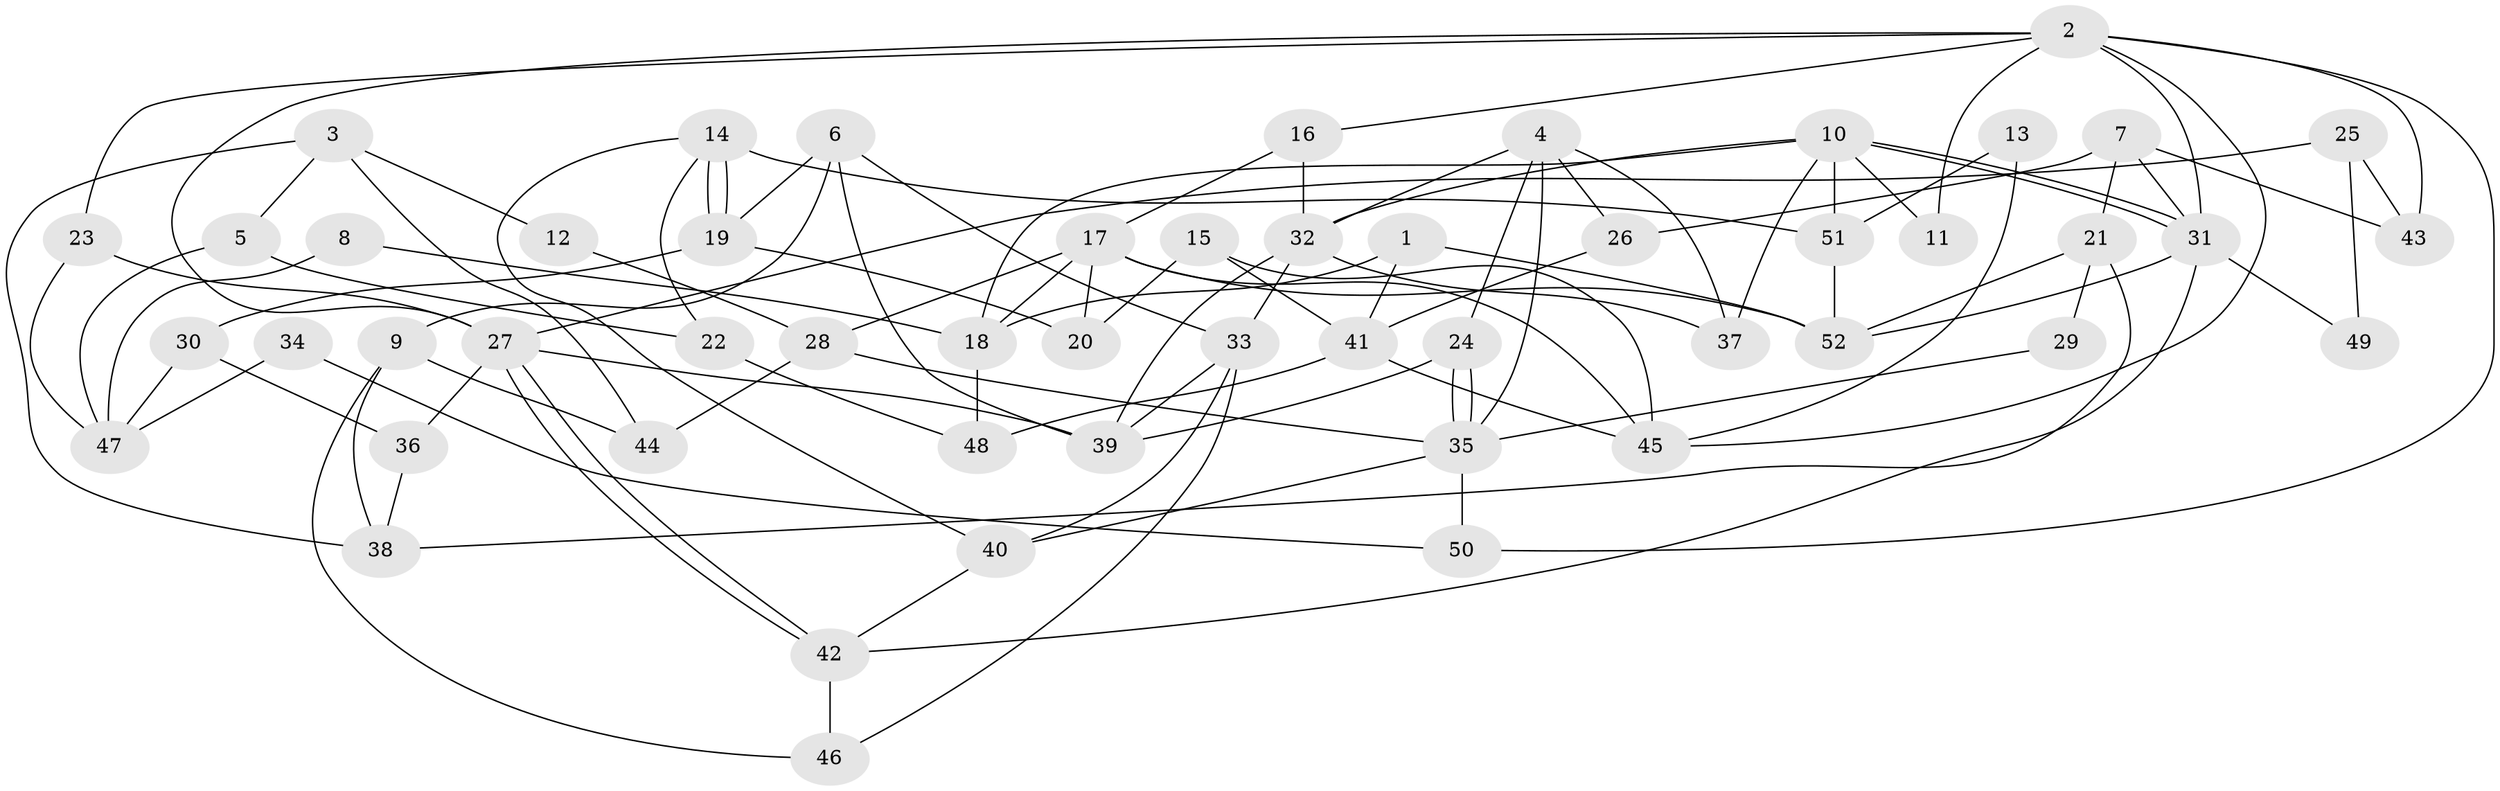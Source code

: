 // Generated by graph-tools (version 1.1) at 2025/26/03/09/25 03:26:13]
// undirected, 52 vertices, 104 edges
graph export_dot {
graph [start="1"]
  node [color=gray90,style=filled];
  1;
  2;
  3;
  4;
  5;
  6;
  7;
  8;
  9;
  10;
  11;
  12;
  13;
  14;
  15;
  16;
  17;
  18;
  19;
  20;
  21;
  22;
  23;
  24;
  25;
  26;
  27;
  28;
  29;
  30;
  31;
  32;
  33;
  34;
  35;
  36;
  37;
  38;
  39;
  40;
  41;
  42;
  43;
  44;
  45;
  46;
  47;
  48;
  49;
  50;
  51;
  52;
  1 -- 18;
  1 -- 41;
  1 -- 52;
  2 -- 27;
  2 -- 31;
  2 -- 11;
  2 -- 16;
  2 -- 23;
  2 -- 43;
  2 -- 45;
  2 -- 50;
  3 -- 44;
  3 -- 5;
  3 -- 12;
  3 -- 38;
  4 -- 26;
  4 -- 35;
  4 -- 24;
  4 -- 32;
  4 -- 37;
  5 -- 47;
  5 -- 22;
  6 -- 33;
  6 -- 39;
  6 -- 9;
  6 -- 19;
  7 -- 31;
  7 -- 21;
  7 -- 26;
  7 -- 43;
  8 -- 18;
  8 -- 47;
  9 -- 46;
  9 -- 38;
  9 -- 44;
  10 -- 37;
  10 -- 31;
  10 -- 31;
  10 -- 11;
  10 -- 18;
  10 -- 32;
  10 -- 51;
  12 -- 28;
  13 -- 51;
  13 -- 45;
  14 -- 51;
  14 -- 19;
  14 -- 19;
  14 -- 22;
  14 -- 40;
  15 -- 45;
  15 -- 20;
  15 -- 41;
  16 -- 32;
  16 -- 17;
  17 -- 52;
  17 -- 18;
  17 -- 20;
  17 -- 28;
  17 -- 45;
  18 -- 48;
  19 -- 20;
  19 -- 30;
  21 -- 38;
  21 -- 52;
  21 -- 29;
  22 -- 48;
  23 -- 27;
  23 -- 47;
  24 -- 35;
  24 -- 35;
  24 -- 39;
  25 -- 27;
  25 -- 43;
  25 -- 49;
  26 -- 41;
  27 -- 42;
  27 -- 42;
  27 -- 39;
  27 -- 36;
  28 -- 35;
  28 -- 44;
  29 -- 35;
  30 -- 36;
  30 -- 47;
  31 -- 42;
  31 -- 49;
  31 -- 52;
  32 -- 33;
  32 -- 37;
  32 -- 39;
  33 -- 39;
  33 -- 40;
  33 -- 46;
  34 -- 47;
  34 -- 50;
  35 -- 40;
  35 -- 50;
  36 -- 38;
  40 -- 42;
  41 -- 45;
  41 -- 48;
  42 -- 46;
  51 -- 52;
}

